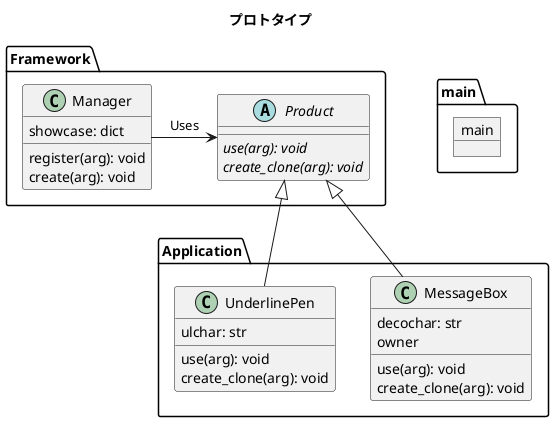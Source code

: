 @startuml

title プロトタイプ

package main {
    object main {
    }
}

package Framework {
    class Manager {
        showcase: dict
        register(arg): void
        create(arg): void
    }

    abstract class Product {
        {abstract} use(arg): void
        {abstract} create_clone(arg): void
    }

    Manager -right-> Product : Uses
}

package Application {
  class UnderlinePen {
      ulchar: str
      use(arg): void
      create_clone(arg): void
  }

  class MessageBox {
      decochar: str
      owner
      use(arg): void
      create_clone(arg): void
  }
}
  ' UnderlinePen --|> Product
  Product <|-- UnderlinePen
  Product <|-- MessageBox
  ' MessageBox --|> Product



@enduml